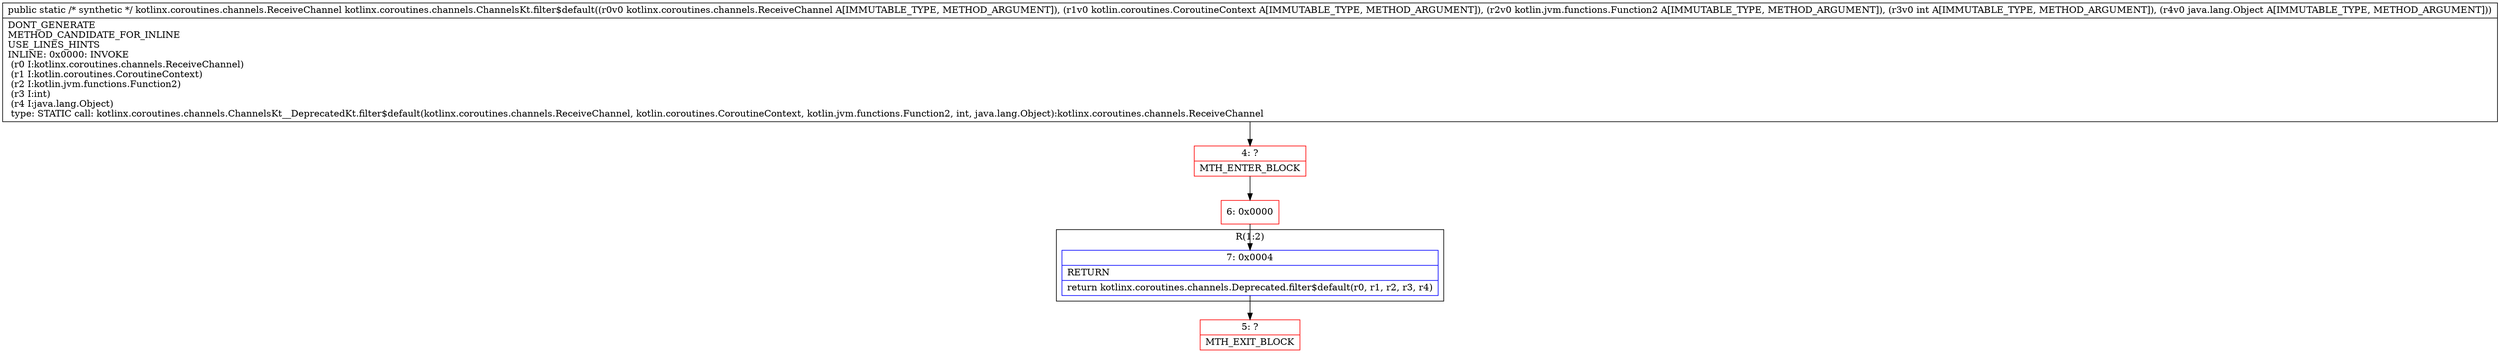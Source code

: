 digraph "CFG forkotlinx.coroutines.channels.ChannelsKt.filter$default(Lkotlinx\/coroutines\/channels\/ReceiveChannel;Lkotlin\/coroutines\/CoroutineContext;Lkotlin\/jvm\/functions\/Function2;ILjava\/lang\/Object;)Lkotlinx\/coroutines\/channels\/ReceiveChannel;" {
subgraph cluster_Region_1128844165 {
label = "R(1:2)";
node [shape=record,color=blue];
Node_7 [shape=record,label="{7\:\ 0x0004|RETURN\l|return kotlinx.coroutines.channels.Deprecated.filter$default(r0, r1, r2, r3, r4)\l}"];
}
Node_4 [shape=record,color=red,label="{4\:\ ?|MTH_ENTER_BLOCK\l}"];
Node_6 [shape=record,color=red,label="{6\:\ 0x0000}"];
Node_5 [shape=record,color=red,label="{5\:\ ?|MTH_EXIT_BLOCK\l}"];
MethodNode[shape=record,label="{public static \/* synthetic *\/ kotlinx.coroutines.channels.ReceiveChannel kotlinx.coroutines.channels.ChannelsKt.filter$default((r0v0 kotlinx.coroutines.channels.ReceiveChannel A[IMMUTABLE_TYPE, METHOD_ARGUMENT]), (r1v0 kotlin.coroutines.CoroutineContext A[IMMUTABLE_TYPE, METHOD_ARGUMENT]), (r2v0 kotlin.jvm.functions.Function2 A[IMMUTABLE_TYPE, METHOD_ARGUMENT]), (r3v0 int A[IMMUTABLE_TYPE, METHOD_ARGUMENT]), (r4v0 java.lang.Object A[IMMUTABLE_TYPE, METHOD_ARGUMENT]))  | DONT_GENERATE\lMETHOD_CANDIDATE_FOR_INLINE\lUSE_LINES_HINTS\lINLINE: 0x0000: INVOKE  \l  (r0 I:kotlinx.coroutines.channels.ReceiveChannel)\l  (r1 I:kotlin.coroutines.CoroutineContext)\l  (r2 I:kotlin.jvm.functions.Function2)\l  (r3 I:int)\l  (r4 I:java.lang.Object)\l type: STATIC call: kotlinx.coroutines.channels.ChannelsKt__DeprecatedKt.filter$default(kotlinx.coroutines.channels.ReceiveChannel, kotlin.coroutines.CoroutineContext, kotlin.jvm.functions.Function2, int, java.lang.Object):kotlinx.coroutines.channels.ReceiveChannel\l}"];
MethodNode -> Node_4;Node_7 -> Node_5;
Node_4 -> Node_6;
Node_6 -> Node_7;
}

